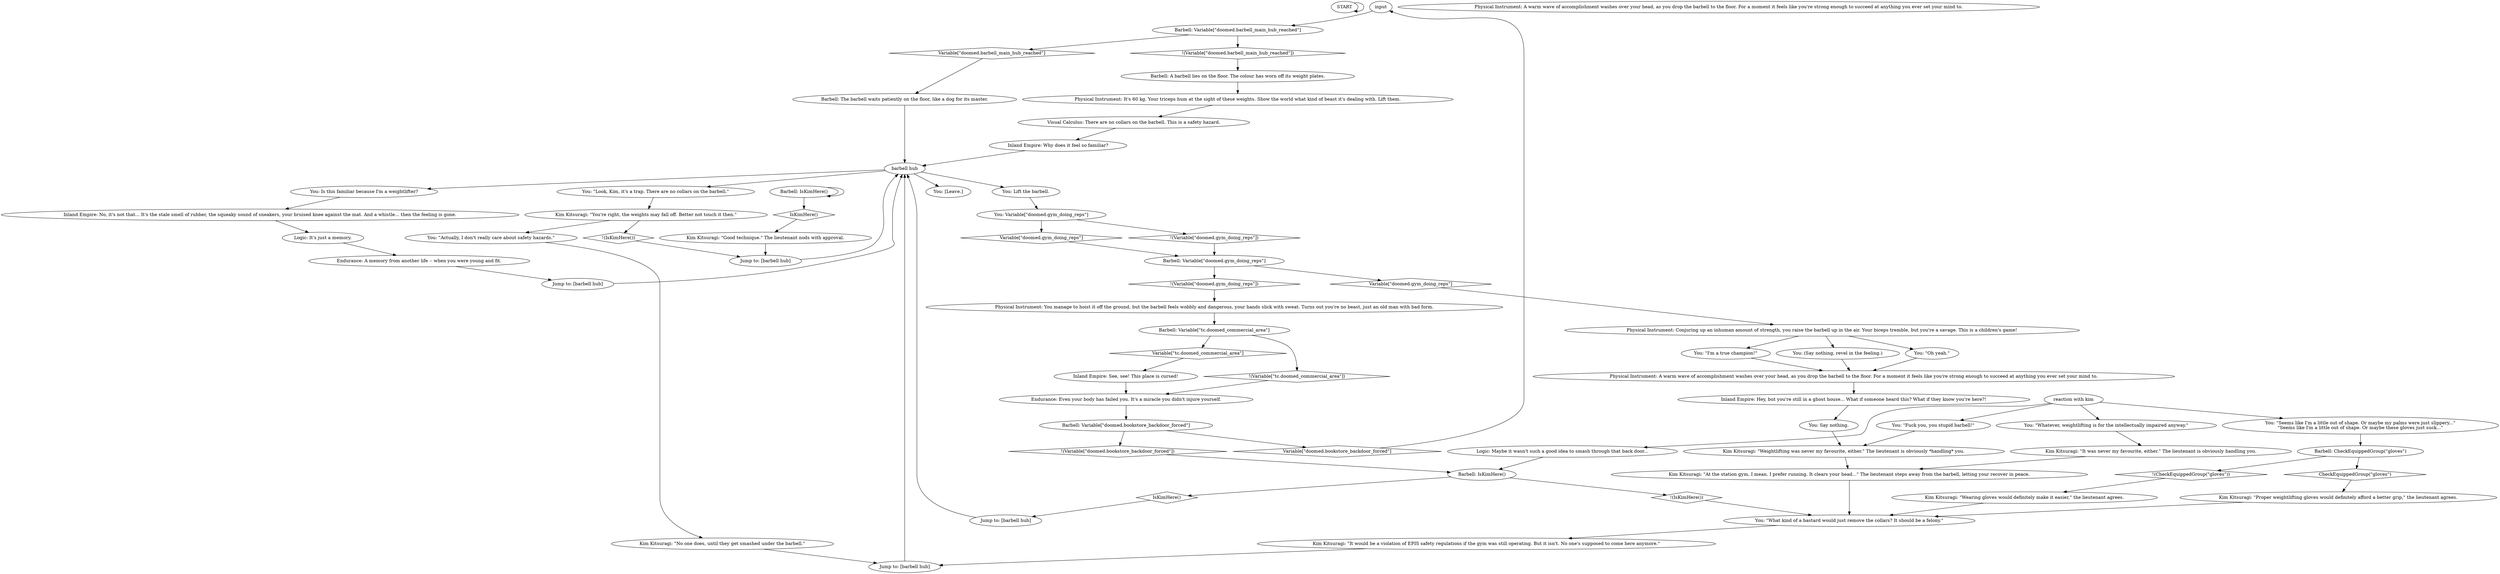 # DOOMED / BARBELL
# You can lift the barbell.
# ==================================================
digraph G {
	  0 [label="START"];
	  1 [label="input"];
	  2 [label="Logic: Maybe it wasn't such a good idea to smash through that back door..."];
	  3 [label="You: Say nothing."];
	  4 [label="Barbell: IsKimHere()"];
	  5 [label="IsKimHere()", shape=diamond];
	  6 [label="!(IsKimHere())", shape=diamond];
	  7 [label="You: \"What kind of a bastard would just remove the collars? It should be a felony.\""];
	  8 [label="Jump to: [barbell hub]"];
	  9 [label="reaction with kim"];
	  10 [label="Kim Kitsuragi: \"Wearing gloves would definitely make it easier,\" the lieutenant agrees."];
	  11 [label="You: Is this familiar because I'm a weightlifter?"];
	  12 [label="Barbell: A barbell lies on the floor. The colour has worn off its weight plates."];
	  13 [label="Physical Instrument: Conjuring up an inhuman amount of strength, you raise the barbell up in the air. Your biceps tremble, but you're a savage. This is a children's game!"];
	  14 [label="You: [Leave.]"];
	  15 [label="Barbell: Variable[\"doomed.bookstore_backdoor_forced\"]"];
	  16 [label="Variable[\"doomed.bookstore_backdoor_forced\"]", shape=diamond];
	  17 [label="!(Variable[\"doomed.bookstore_backdoor_forced\"])", shape=diamond];
	  18 [label="You: \"Actually, I don't really care about safety hazards.\""];
	  19 [label="Kim Kitsuragi: \"No one does, until they get smashed under the barbell.\""];
	  20 [label="You: \"Oh yeah.\""];
	  21 [label="Jump to: [barbell hub]"];
	  22 [label="Physical Instrument: A warm wave of accomplishment washes over your head, as you drop the barbell to the floor. For a moment it feels like you're strong enough to succeed at anything you ever set your mind to."];
	  23 [label="Visual Calculus: There are no collars on the barbell. This is a safety hazard."];
	  24 [label="Kim Kitsuragi: \"Proper weightlifting gloves would definitely afford a better grip,\" the lieutenant agrees."];
	  25 [label="You: \"I'm a true champion!\""];
	  26 [label="Logic: It's just a memory."];
	  27 [label="Barbell: The barbell waits patiently on the floor, like a dog for its master."];
	  28 [label="Barbell: Variable[\"doomed.gym_doing_reps\"]"];
	  29 [label="Variable[\"doomed.gym_doing_reps\"]", shape=diamond];
	  30 [label="!(Variable[\"doomed.gym_doing_reps\"])", shape=diamond];
	  31 [label="Kim Kitsuragi: \"At the station gym, I mean. I prefer running. It clears your head...\" The lieutenant steps away from the barbell, letting your recover in peace."];
	  32 [label="Jump to: [barbell hub]"];
	  33 [label="Barbell: Variable[\"tc.doomed_commercial_area\"]"];
	  34 [label="Variable[\"tc.doomed_commercial_area\"]", shape=diamond];
	  35 [label="!(Variable[\"tc.doomed_commercial_area\"])", shape=diamond];
	  36 [label="Kim Kitsuragi: \"Good technique.\" The lieutenant nods with approval."];
	  37 [label="Kim Kitsuragi: \"It would be a violation of EPIS safety regulations if the gym was still operating. But it isn't. No one's supposed to come here anymore.\""];
	  38 [label="You: \"Fuck you, you stupid barbell!\""];
	  39 [label="Kim Kitsuragi: \"Weightlifting was never my favourite, either.\" The lieutenant is obviously *handling* you."];
	  40 [label="Inland Empire: Why does it feel so familiar?"];
	  41 [label="Endurance: A memory from another life -- when you were young and fit."];
	  42 [label="Kim Kitsuragi: \"You're right, the weights may fall off. Better not touch it then.\""];
	  43 [label="Physical Instrument: It's 60 kg. Your triceps hum at the sight of these weights. Show the world what kind of beast it's dealing with. Lift them."];
	  44 [label="You: \"Whatever, weightlifting is for the intellectually impaired anyway.\""];
	  45 [label="You: \"Seems like I'm a little out of shape. Or maybe my palms were just slippery...\"\n\"Seems like I'm a little out of shape. Or maybe these gloves just suck...\""];
	  46 [label="Physical Instrument: You manage to hoist it off the ground, but the barbell feels wobbly and dangerous, your hands slick with sweat. Turns out you're no beast, just an old man with bad form."];
	  47 [label="Physical Instrument: A warm wave of accomplishment washes over your head, as you drop the barbell to the floor. For a moment it feels like you're strong enough to succeed at anything you ever set your mind to."];
	  48 [label="Barbell: CheckEquippedGroup(\"gloves\")"];
	  49 [label="CheckEquippedGroup(\"gloves\")", shape=diamond];
	  50 [label="!(CheckEquippedGroup(\"gloves\"))", shape=diamond];
	  51 [label="You: \"Look, Kim, it's a trap. There are no collars on the barbell.\""];
	  52 [label="Barbell: IsKimHere()"];
	  53 [label="IsKimHere()", shape=diamond];
	  54 [label="!(IsKimHere())", shape=diamond];
	  55 [label="Kim Kitsuragi: \"It was never my favourite, either.\" The lieutenant is obviously handling you."];
	  56 [label="You: Lift the barbell."];
	  57 [label="You: Variable[\"doomed.gym_doing_reps\"]"];
	  58 [label="Variable[\"doomed.gym_doing_reps\"]", shape=diamond];
	  59 [label="!(Variable[\"doomed.gym_doing_reps\"])", shape=diamond];
	  60 [label="Endurance: Even your body has failed you. It's a miracle you didn't injure yourself."];
	  61 [label="Inland Empire: No, it's not that... It's the stale smell of rubber, the squeaky sound of sneakers, your bruised knee against the mat. And a whistle... then the feeling is gone."];
	  62 [label="Inland Empire: See, see! This place is cursed!"];
	  63 [label="Inland Empire: Hey, but you're still in a ghost house... What if someone heard this? What if they know you're here?!"];
	  64 [label="Barbell: Variable[\"doomed.barbell_main_hub_reached\"]"];
	  65 [label="Variable[\"doomed.barbell_main_hub_reached\"]", shape=diamond];
	  66 [label="!(Variable[\"doomed.barbell_main_hub_reached\"])", shape=diamond];
	  67 [label="barbell hub"];
	  68 [label="Jump to: [barbell hub]"];
	  69 [label="You: (Say nothing, revel in the feeling.)"];
	  0 -> 0
	  1 -> 64
	  2 -> 52
	  3 -> 39
	  4 -> 4
	  4 -> 5
	  5 -> 36
	  6 -> 32
	  7 -> 37
	  8 -> 67
	  9 -> 2
	  9 -> 44
	  9 -> 45
	  9 -> 38
	  10 -> 7
	  11 -> 61
	  12 -> 43
	  13 -> 25
	  13 -> 20
	  13 -> 69
	  15 -> 16
	  15 -> 17
	  16 -> 1
	  17 -> 52
	  18 -> 19
	  19 -> 68
	  20 -> 47
	  21 -> 67
	  23 -> 40
	  24 -> 7
	  25 -> 47
	  26 -> 41
	  27 -> 67
	  28 -> 29
	  28 -> 30
	  29 -> 13
	  30 -> 46
	  31 -> 7
	  32 -> 67
	  33 -> 34
	  33 -> 35
	  34 -> 62
	  35 -> 60
	  36 -> 32
	  37 -> 68
	  38 -> 39
	  39 -> 31
	  40 -> 67
	  41 -> 21
	  42 -> 18
	  42 -> 6
	  43 -> 23
	  44 -> 55
	  45 -> 48
	  46 -> 33
	  47 -> 63
	  48 -> 49
	  48 -> 50
	  49 -> 24
	  50 -> 10
	  51 -> 42
	  52 -> 53
	  52 -> 54
	  53 -> 8
	  54 -> 7
	  55 -> 31
	  56 -> 57
	  57 -> 58
	  57 -> 59
	  58 -> 28
	  59 -> 28
	  60 -> 15
	  61 -> 26
	  62 -> 60
	  63 -> 3
	  64 -> 65
	  64 -> 66
	  65 -> 27
	  66 -> 12
	  67 -> 56
	  67 -> 51
	  67 -> 11
	  67 -> 14
	  68 -> 67
	  69 -> 47
}

